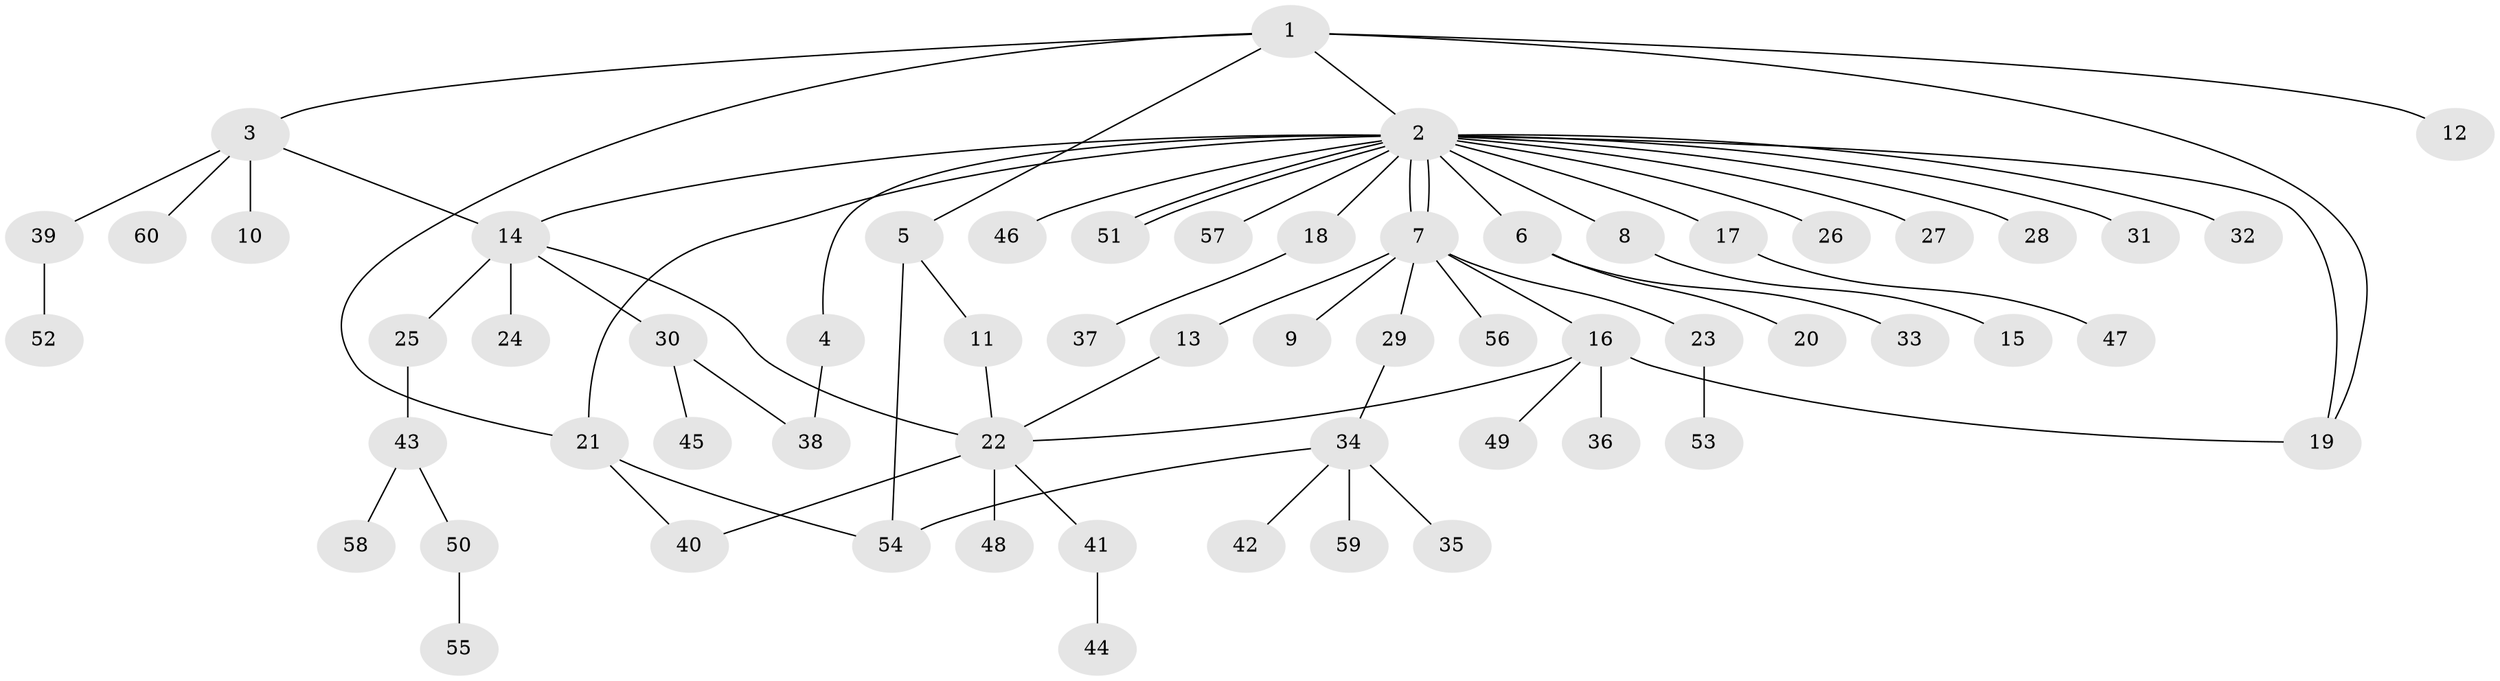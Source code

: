 // Generated by graph-tools (version 1.1) at 2025/14/03/09/25 04:14:25]
// undirected, 60 vertices, 72 edges
graph export_dot {
graph [start="1"]
  node [color=gray90,style=filled];
  1;
  2;
  3;
  4;
  5;
  6;
  7;
  8;
  9;
  10;
  11;
  12;
  13;
  14;
  15;
  16;
  17;
  18;
  19;
  20;
  21;
  22;
  23;
  24;
  25;
  26;
  27;
  28;
  29;
  30;
  31;
  32;
  33;
  34;
  35;
  36;
  37;
  38;
  39;
  40;
  41;
  42;
  43;
  44;
  45;
  46;
  47;
  48;
  49;
  50;
  51;
  52;
  53;
  54;
  55;
  56;
  57;
  58;
  59;
  60;
  1 -- 2;
  1 -- 3;
  1 -- 5;
  1 -- 12;
  1 -- 19;
  1 -- 21;
  2 -- 4;
  2 -- 6;
  2 -- 7;
  2 -- 7;
  2 -- 8;
  2 -- 14;
  2 -- 17;
  2 -- 18;
  2 -- 19;
  2 -- 21;
  2 -- 26;
  2 -- 27;
  2 -- 28;
  2 -- 31;
  2 -- 32;
  2 -- 46;
  2 -- 51;
  2 -- 51;
  2 -- 57;
  3 -- 10;
  3 -- 14;
  3 -- 39;
  3 -- 60;
  4 -- 38;
  5 -- 11;
  5 -- 54;
  6 -- 20;
  6 -- 33;
  7 -- 9;
  7 -- 13;
  7 -- 16;
  7 -- 23;
  7 -- 29;
  7 -- 56;
  8 -- 15;
  11 -- 22;
  13 -- 22;
  14 -- 22;
  14 -- 24;
  14 -- 25;
  14 -- 30;
  16 -- 19;
  16 -- 22;
  16 -- 36;
  16 -- 49;
  17 -- 47;
  18 -- 37;
  21 -- 40;
  21 -- 54;
  22 -- 40;
  22 -- 41;
  22 -- 48;
  23 -- 53;
  25 -- 43;
  29 -- 34;
  30 -- 38;
  30 -- 45;
  34 -- 35;
  34 -- 42;
  34 -- 54;
  34 -- 59;
  39 -- 52;
  41 -- 44;
  43 -- 50;
  43 -- 58;
  50 -- 55;
}
